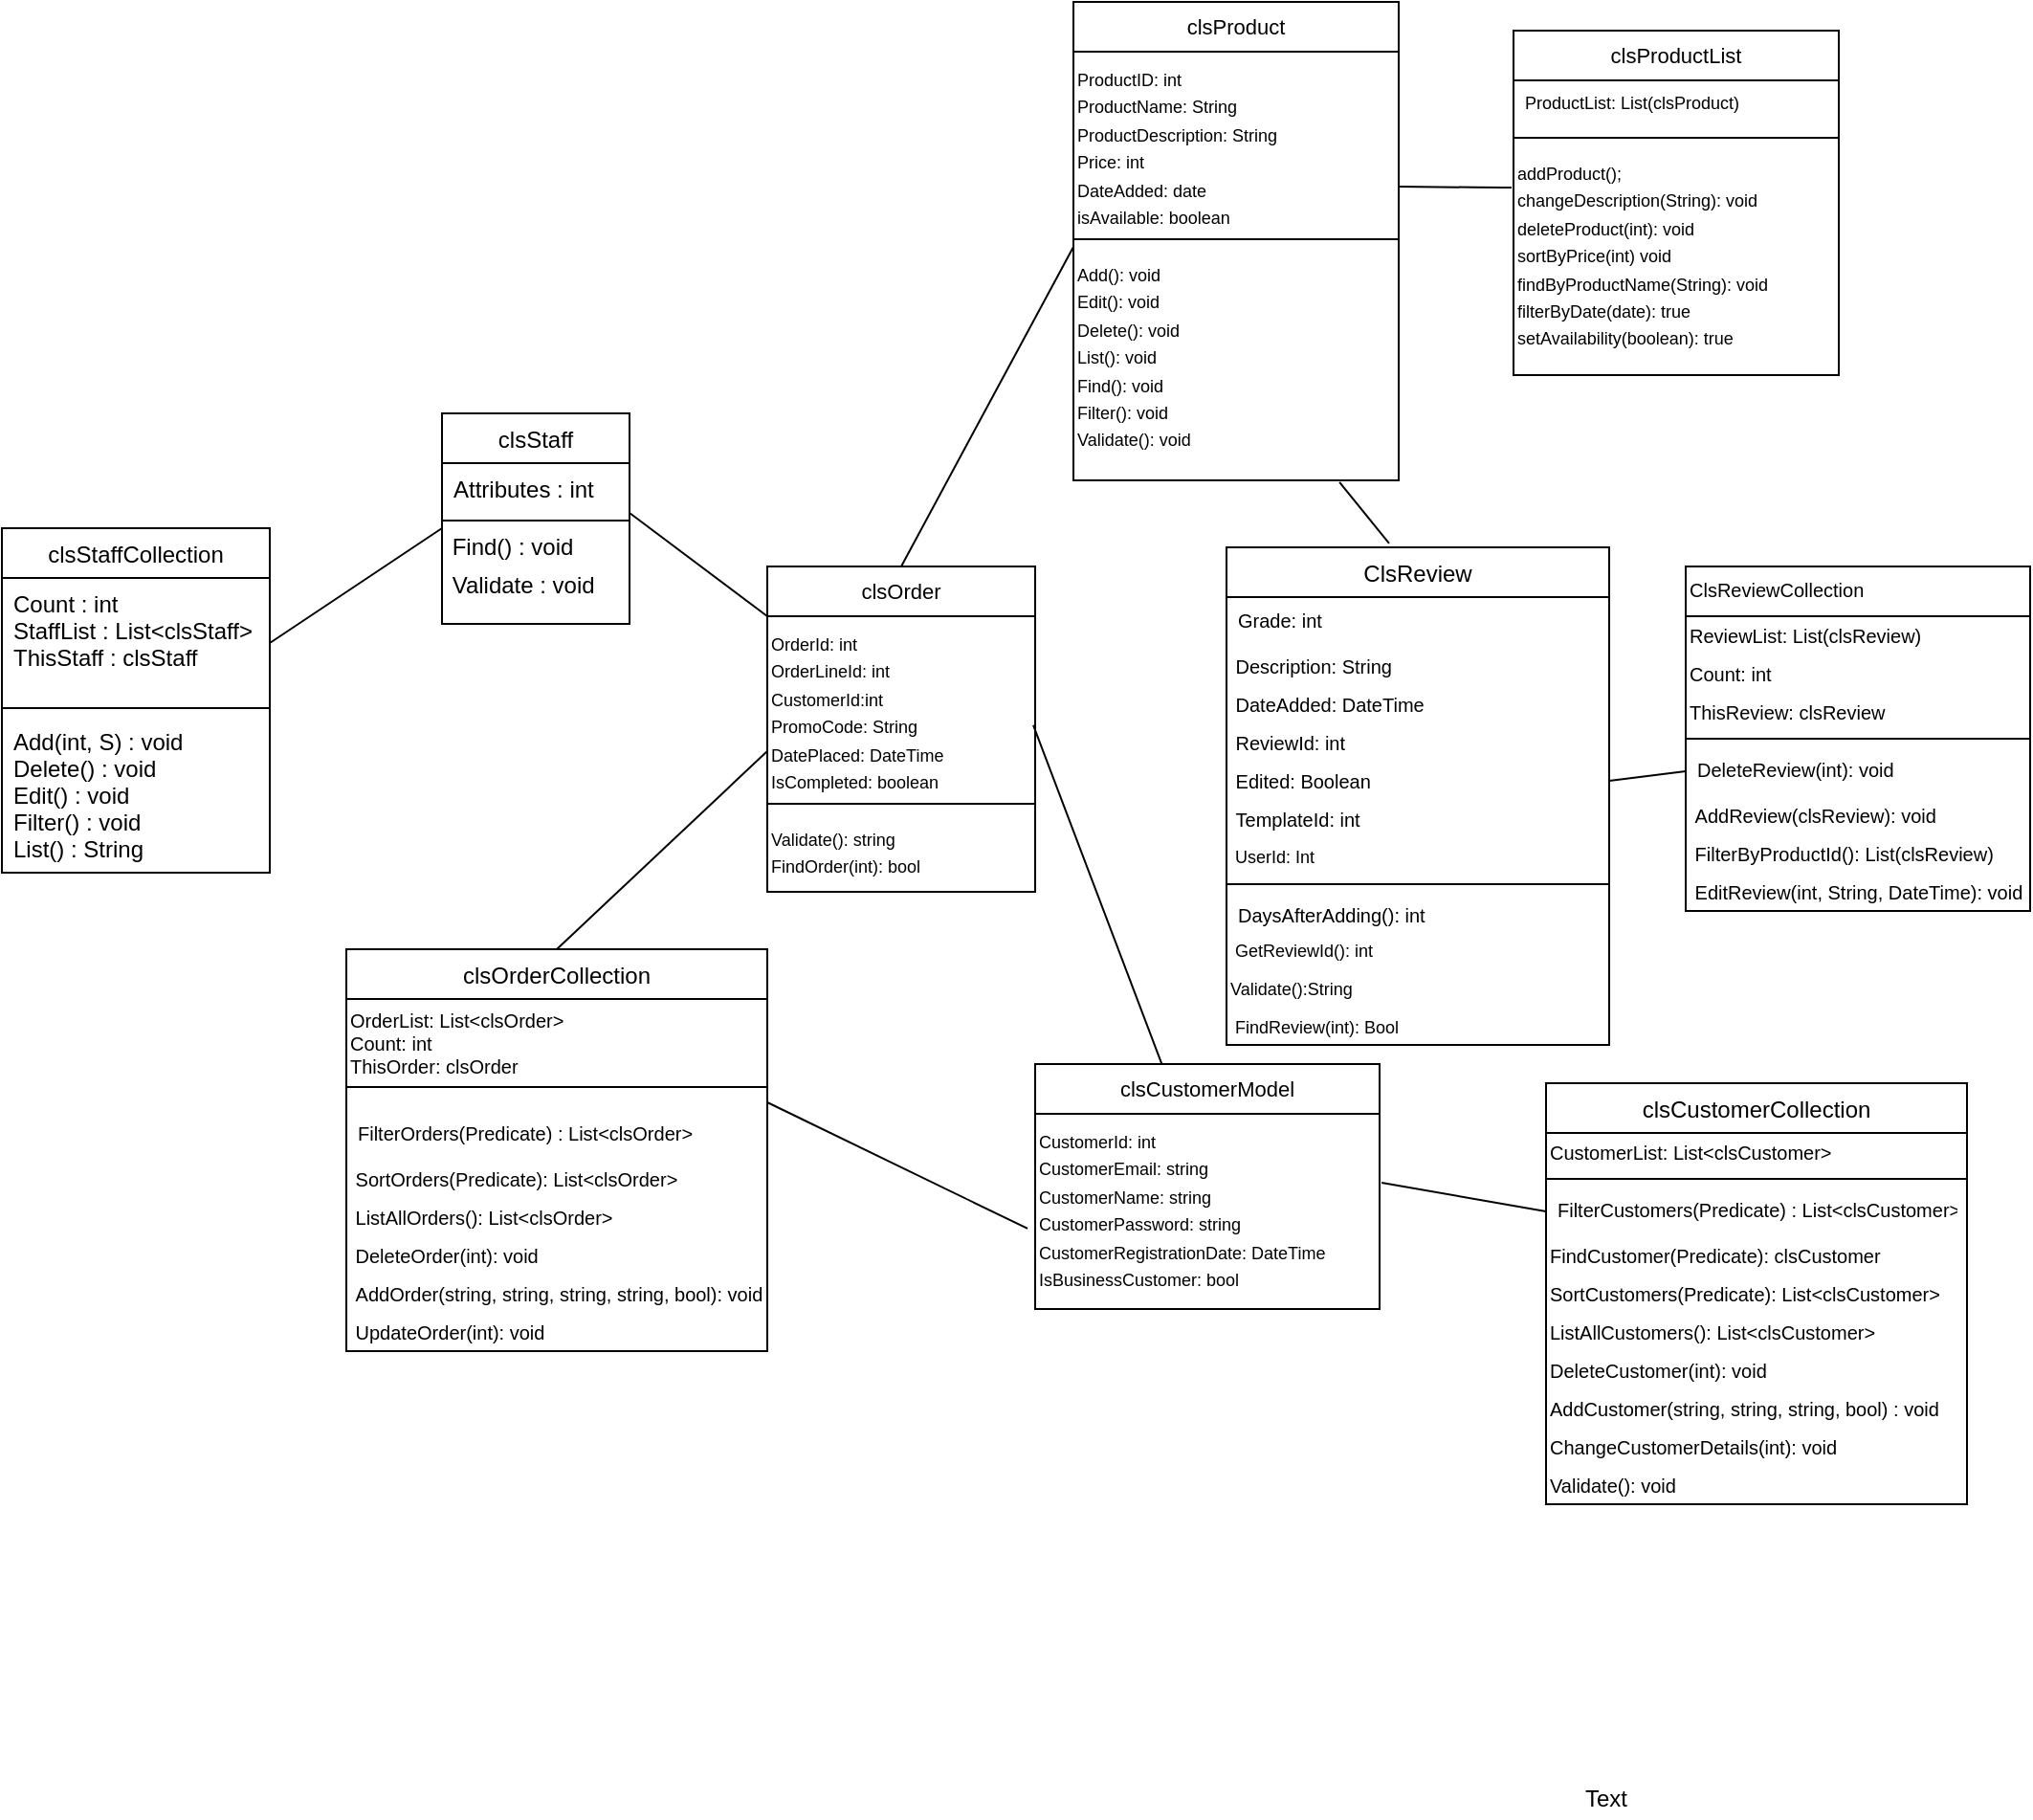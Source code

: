 <mxfile version="12.9.3" type="github">
  <diagram id="C5RBs43oDa-KdzZeNtuy" name="Page-1">
    <mxGraphModel dx="1072" dy="1154" grid="1" gridSize="10" guides="1" tooltips="1" connect="1" arrows="1" fold="1" page="1" pageScale="1" pageWidth="827" pageHeight="1169" math="0" shadow="0">
      <root>
        <mxCell id="WIyWlLk6GJQsqaUBKTNV-0" />
        <mxCell id="WIyWlLk6GJQsqaUBKTNV-1" parent="WIyWlLk6GJQsqaUBKTNV-0" />
        <mxCell id="rqGKzN48RNuQm8lum-vM-20" value="Text" style="text;html=1;align=center;verticalAlign=middle;resizable=0;points=[];autosize=1;" parent="WIyWlLk6GJQsqaUBKTNV-1" vertex="1">
          <mxGeometry x="838" y="974" width="40" height="20" as="geometry" />
        </mxCell>
        <mxCell id="6g3wA8Tm59BsAZH6wKkw-4" value="clsProductList" style="swimlane;fontStyle=0;align=center;verticalAlign=top;childLayout=stackLayout;horizontal=1;startSize=26;horizontalStack=0;resizeParent=1;resizeLast=0;collapsible=1;marginBottom=0;rounded=0;shadow=0;strokeWidth=1;fontSize=11;" parent="WIyWlLk6GJQsqaUBKTNV-1" vertex="1">
          <mxGeometry x="810" y="60" width="170" height="180" as="geometry">
            <mxRectangle x="340" y="380" width="170" height="26" as="alternateBounds" />
          </mxGeometry>
        </mxCell>
        <mxCell id="6g3wA8Tm59BsAZH6wKkw-5" value="ProductList: List(clsProduct)" style="text;align=left;verticalAlign=top;spacingLeft=4;spacingRight=4;overflow=hidden;rotatable=0;points=[[0,0.5],[1,0.5]];portConstraint=eastwest;fontSize=9;" parent="6g3wA8Tm59BsAZH6wKkw-4" vertex="1">
          <mxGeometry y="26" width="170" height="26" as="geometry" />
        </mxCell>
        <mxCell id="6g3wA8Tm59BsAZH6wKkw-6" value="" style="line;html=1;strokeWidth=1;align=left;verticalAlign=middle;spacingTop=-1;spacingLeft=3;spacingRight=3;rotatable=0;labelPosition=right;points=[];portConstraint=eastwest;" parent="6g3wA8Tm59BsAZH6wKkw-4" vertex="1">
          <mxGeometry y="52" width="170" height="8" as="geometry" />
        </mxCell>
        <mxCell id="6g3wA8Tm59BsAZH6wKkw-7" value="&lt;font style=&quot;font-size: 9px&quot;&gt;addProduct();&lt;br&gt;changeDescription(String): void&lt;br&gt;deleteProduct(int): void&lt;br&gt;sortByPrice(int) void&lt;br&gt;findByProductName(String): void&lt;br&gt;filterByDate(date): true&lt;br&gt;setAvailability(boolean): true&lt;br&gt;&lt;/font&gt;" style="text;html=1;" parent="6g3wA8Tm59BsAZH6wKkw-4" vertex="1">
          <mxGeometry y="60" width="170" height="80" as="geometry" />
        </mxCell>
        <mxCell id="6g3wA8Tm59BsAZH6wKkw-0" value="clsProduct" style="swimlane;fontStyle=0;align=center;verticalAlign=top;childLayout=stackLayout;horizontal=1;startSize=26;horizontalStack=0;resizeParent=1;resizeLast=0;collapsible=1;marginBottom=0;rounded=0;shadow=0;strokeWidth=1;fontSize=11;" parent="WIyWlLk6GJQsqaUBKTNV-1" vertex="1">
          <mxGeometry x="580" y="45" width="170" height="250" as="geometry">
            <mxRectangle x="130" y="380" width="160" height="26" as="alternateBounds" />
          </mxGeometry>
        </mxCell>
        <mxCell id="6g3wA8Tm59BsAZH6wKkw-1" value="&lt;font style=&quot;font-size: 9px&quot;&gt;ProductID: int&lt;br&gt;ProductName: String&lt;br&gt;ProductDescription: String&lt;br&gt;Price: int&lt;br&gt;DateAdded: date&lt;br&gt;isAvailable: boolean&lt;br&gt;&lt;br&gt;&lt;/font&gt;" style="text;html=1;" parent="6g3wA8Tm59BsAZH6wKkw-0" vertex="1">
          <mxGeometry y="26" width="170" height="94" as="geometry" />
        </mxCell>
        <mxCell id="6g3wA8Tm59BsAZH6wKkw-2" value="" style="line;html=1;strokeWidth=1;align=left;verticalAlign=middle;spacingTop=-1;spacingLeft=3;spacingRight=3;rotatable=0;labelPosition=right;points=[];portConstraint=eastwest;" parent="6g3wA8Tm59BsAZH6wKkw-0" vertex="1">
          <mxGeometry y="120" width="170" height="8" as="geometry" />
        </mxCell>
        <mxCell id="6g3wA8Tm59BsAZH6wKkw-3" value="&lt;font style=&quot;font-size: 9px&quot;&gt;Add(): void&lt;br&gt;Edit(): void&lt;br&gt;Delete(): void&lt;br&gt;List(): void&lt;br&gt;Find(): void&lt;br&gt;Filter(): void&lt;br&gt;Validate(): void&lt;br&gt;&lt;/font&gt;" style="text;html=1;" parent="6g3wA8Tm59BsAZH6wKkw-0" vertex="1">
          <mxGeometry y="128" width="170" height="122" as="geometry" />
        </mxCell>
        <mxCell id="srNsEF7gDBqIHiU0It8e-0" value="" style="endArrow=none;html=1;exitX=1;exitY=0.75;exitDx=0;exitDy=0;" edge="1" parent="WIyWlLk6GJQsqaUBKTNV-1" source="6g3wA8Tm59BsAZH6wKkw-1">
          <mxGeometry width="50" height="50" relative="1" as="geometry">
            <mxPoint x="750" y="170" as="sourcePoint" />
            <mxPoint x="809" y="142" as="targetPoint" />
            <Array as="points">
              <mxPoint x="800" y="142" />
            </Array>
          </mxGeometry>
        </mxCell>
        <mxCell id="srNsEF7gDBqIHiU0It8e-1" value="" style="endArrow=none;html=1;entryX=0;entryY=0.5;entryDx=0;entryDy=0;exitX=1.006;exitY=0.383;exitDx=0;exitDy=0;exitPerimeter=0;" edge="1" parent="WIyWlLk6GJQsqaUBKTNV-1" source="r3yyz2FJ0WJUD2Cwhg8p-1" target="r3yyz2FJ0WJUD2Cwhg8p-7">
          <mxGeometry width="50" height="50" relative="1" as="geometry">
            <mxPoint x="740" y="500" as="sourcePoint" />
            <mxPoint x="790" y="450" as="targetPoint" />
          </mxGeometry>
        </mxCell>
        <mxCell id="srNsEF7gDBqIHiU0It8e-2" value="" style="endArrow=none;html=1;entryX=0;entryY=0.75;entryDx=0;entryDy=0;" edge="1" parent="WIyWlLk6GJQsqaUBKTNV-1" target="rqGKzN48RNuQm8lum-vM-2">
          <mxGeometry width="50" height="50" relative="1" as="geometry">
            <mxPoint x="310" y="540" as="sourcePoint" />
            <mxPoint x="360" y="490" as="targetPoint" />
          </mxGeometry>
        </mxCell>
        <mxCell id="srNsEF7gDBqIHiU0It8e-5" value="" style="endArrow=none;html=1;entryX=0;entryY=0;entryDx=0;entryDy=0;entryPerimeter=0;" edge="1" parent="WIyWlLk6GJQsqaUBKTNV-1" target="5dhsF2KvYgqkiXQO9fp8-1">
          <mxGeometry width="50" height="50" relative="1" as="geometry">
            <mxPoint x="160" y="380" as="sourcePoint" />
            <mxPoint x="240" y="320" as="targetPoint" />
          </mxGeometry>
        </mxCell>
        <mxCell id="srNsEF7gDBqIHiU0It8e-7" value="" style="endArrow=none;html=1;entryX=0;entryY=0;entryDx=0;entryDy=0;" edge="1" parent="WIyWlLk6GJQsqaUBKTNV-1" target="6g3wA8Tm59BsAZH6wKkw-3">
          <mxGeometry width="50" height="50" relative="1" as="geometry">
            <mxPoint x="490" y="340" as="sourcePoint" />
            <mxPoint x="540" y="290" as="targetPoint" />
          </mxGeometry>
        </mxCell>
        <mxCell id="srNsEF7gDBqIHiU0It8e-9" value="" style="endArrow=none;html=1;exitX=0.467;exitY=0;exitDx=0;exitDy=0;exitPerimeter=0;entryX=0.993;entryY=0.606;entryDx=0;entryDy=0;entryPerimeter=0;" edge="1" parent="WIyWlLk6GJQsqaUBKTNV-1" source="r3yyz2FJ0WJUD2Cwhg8p-0" target="rqGKzN48RNuQm8lum-vM-2">
          <mxGeometry width="50" height="50" relative="1" as="geometry">
            <mxPoint x="525" y="570" as="sourcePoint" />
            <mxPoint x="575" y="520" as="targetPoint" />
            <Array as="points">
              <mxPoint x="660" y="620" />
              <mxPoint x="630" y="610" />
            </Array>
          </mxGeometry>
        </mxCell>
        <mxCell id="srNsEF7gDBqIHiU0It8e-10" value="" style="endArrow=none;html=1;entryX=-0.022;entryY=0.638;entryDx=0;entryDy=0;entryPerimeter=0;" edge="1" parent="WIyWlLk6GJQsqaUBKTNV-1" target="r3yyz2FJ0WJUD2Cwhg8p-1">
          <mxGeometry width="50" height="50" relative="1" as="geometry">
            <mxPoint x="420" y="620" as="sourcePoint" />
            <mxPoint x="490" y="540" as="targetPoint" />
          </mxGeometry>
        </mxCell>
        <mxCell id="r3yyz2FJ0WJUD2Cwhg8p-0" value="clsCustomerModel" style="swimlane;fontStyle=0;align=center;verticalAlign=top;childLayout=stackLayout;horizontal=1;startSize=26;horizontalStack=0;resizeParent=1;resizeLast=0;collapsible=1;marginBottom=0;rounded=0;shadow=0;strokeWidth=1;fontSize=11;" parent="WIyWlLk6GJQsqaUBKTNV-1" vertex="1">
          <mxGeometry x="560" y="600" width="180" height="128" as="geometry">
            <mxRectangle x="130" y="380" width="160" height="26" as="alternateBounds" />
          </mxGeometry>
        </mxCell>
        <mxCell id="r3yyz2FJ0WJUD2Cwhg8p-1" value="&lt;font style=&quot;font-size: 9px&quot;&gt;CustomerId: int&lt;br&gt;CustomerEmail: string&lt;br&gt;CustomerName: string&lt;br&gt;CustomerPassword: string&lt;br&gt;CustomerRegistrationDate: DateTime&lt;br&gt;IsBusinessCustomer: bool&lt;br&gt;&lt;/font&gt;" style="text;html=1;" parent="r3yyz2FJ0WJUD2Cwhg8p-0" vertex="1">
          <mxGeometry y="26" width="180" height="94" as="geometry" />
        </mxCell>
        <mxCell id="r3yyz2FJ0WJUD2Cwhg8p-4" value="clsCustomerCollection" style="swimlane;fontStyle=0;align=center;verticalAlign=top;childLayout=stackLayout;horizontal=1;startSize=26;horizontalStack=0;resizeParent=1;resizeParentMax=0;resizeLast=0;collapsible=1;marginBottom=0;fontSize=12;" parent="WIyWlLk6GJQsqaUBKTNV-1" vertex="1">
          <mxGeometry x="827" y="610" width="220" height="220" as="geometry" />
        </mxCell>
        <mxCell id="r3yyz2FJ0WJUD2Cwhg8p-5" value="&lt;span style=&quot;white-space: nowrap ; font-size: 10px&quot;&gt;CustomerList: List&amp;lt;clsCustomer&amp;gt;&lt;/span&gt;" style="text;html=1;strokeColor=none;fillColor=none;align=left;verticalAlign=middle;whiteSpace=wrap;rounded=0;fontSize=10;" parent="r3yyz2FJ0WJUD2Cwhg8p-4" vertex="1">
          <mxGeometry y="26" width="220" height="20" as="geometry" />
        </mxCell>
        <mxCell id="r3yyz2FJ0WJUD2Cwhg8p-6" value="" style="line;strokeWidth=1;fillColor=none;align=left;verticalAlign=middle;spacingTop=-1;spacingLeft=3;spacingRight=3;rotatable=0;labelPosition=right;points=[];portConstraint=eastwest;" parent="r3yyz2FJ0WJUD2Cwhg8p-4" vertex="1">
          <mxGeometry y="46" width="220" height="8" as="geometry" />
        </mxCell>
        <mxCell id="r3yyz2FJ0WJUD2Cwhg8p-7" value="FilterCustomers(Predicate) : List&lt;clsCustomer&gt;" style="text;strokeColor=none;fillColor=none;align=left;verticalAlign=top;spacingLeft=4;spacingRight=4;overflow=hidden;rotatable=0;points=[[0,0.5],[1,0.5]];portConstraint=eastwest;fontSize=10;" parent="r3yyz2FJ0WJUD2Cwhg8p-4" vertex="1">
          <mxGeometry y="54" width="220" height="26" as="geometry" />
        </mxCell>
        <mxCell id="r3yyz2FJ0WJUD2Cwhg8p-8" value="FindCustomer(Predicate): clsCustomer" style="text;html=1;strokeColor=none;fillColor=none;align=left;verticalAlign=middle;whiteSpace=wrap;rounded=0;fontSize=10;" parent="r3yyz2FJ0WJUD2Cwhg8p-4" vertex="1">
          <mxGeometry y="80" width="220" height="20" as="geometry" />
        </mxCell>
        <mxCell id="r3yyz2FJ0WJUD2Cwhg8p-9" value="SortCustomers(Predicate): List&amp;lt;clsCustomer&amp;gt;" style="text;html=1;strokeColor=none;fillColor=none;align=left;verticalAlign=middle;whiteSpace=wrap;rounded=0;fontSize=10;" parent="r3yyz2FJ0WJUD2Cwhg8p-4" vertex="1">
          <mxGeometry y="100" width="220" height="20" as="geometry" />
        </mxCell>
        <mxCell id="r3yyz2FJ0WJUD2Cwhg8p-10" value="ListAllCustomers(): List&amp;lt;clsCustomer&amp;gt;" style="text;html=1;strokeColor=none;fillColor=none;align=left;verticalAlign=middle;whiteSpace=wrap;rounded=0;fontSize=10;" parent="r3yyz2FJ0WJUD2Cwhg8p-4" vertex="1">
          <mxGeometry y="120" width="220" height="20" as="geometry" />
        </mxCell>
        <mxCell id="4teHySgLaA4iQlNJU0hd-2" value="DeleteCustomer(int): void" style="text;html=1;strokeColor=none;fillColor=none;align=left;verticalAlign=middle;whiteSpace=wrap;rounded=0;fontSize=10;" parent="r3yyz2FJ0WJUD2Cwhg8p-4" vertex="1">
          <mxGeometry y="140" width="220" height="20" as="geometry" />
        </mxCell>
        <mxCell id="4teHySgLaA4iQlNJU0hd-3" value="AddCustomer(string, string, string, bool) : void" style="text;html=1;strokeColor=none;fillColor=none;align=left;verticalAlign=middle;whiteSpace=wrap;rounded=0;fontSize=10;" parent="r3yyz2FJ0WJUD2Cwhg8p-4" vertex="1">
          <mxGeometry y="160" width="220" height="20" as="geometry" />
        </mxCell>
        <mxCell id="4teHySgLaA4iQlNJU0hd-4" value="ChangeCustomerDetails(int): void" style="text;html=1;strokeColor=none;fillColor=none;align=left;verticalAlign=middle;whiteSpace=wrap;rounded=0;fontSize=10;" parent="r3yyz2FJ0WJUD2Cwhg8p-4" vertex="1">
          <mxGeometry y="180" width="220" height="20" as="geometry" />
        </mxCell>
        <mxCell id="4teHySgLaA4iQlNJU0hd-5" value="Validate(): void" style="text;html=1;strokeColor=none;fillColor=none;align=left;verticalAlign=middle;whiteSpace=wrap;rounded=0;fontSize=10;" parent="r3yyz2FJ0WJUD2Cwhg8p-4" vertex="1">
          <mxGeometry y="200" width="220" height="20" as="geometry" />
        </mxCell>
        <mxCell id="rqGKzN48RNuQm8lum-vM-1" value="clsOrder" style="swimlane;fontStyle=0;align=center;verticalAlign=top;childLayout=stackLayout;horizontal=1;startSize=26;horizontalStack=0;resizeParent=1;resizeLast=0;collapsible=1;marginBottom=0;rounded=0;shadow=0;strokeWidth=1;fontSize=11;" parent="WIyWlLk6GJQsqaUBKTNV-1" vertex="1">
          <mxGeometry x="420" y="340" width="140" height="170" as="geometry">
            <mxRectangle x="130" y="380" width="160" height="26" as="alternateBounds" />
          </mxGeometry>
        </mxCell>
        <mxCell id="rqGKzN48RNuQm8lum-vM-2" value="&lt;font style=&quot;font-size: 9px&quot;&gt;OrderId: int&lt;br&gt;OrderLineId: int&lt;br&gt;CustomerId:int&lt;br&gt;PromoCode: String&lt;br&gt;DatePlaced: DateTime&lt;br&gt;IsCompleted: boolean&lt;br&gt;&lt;br&gt;&lt;/font&gt;" style="text;html=1;" parent="rqGKzN48RNuQm8lum-vM-1" vertex="1">
          <mxGeometry y="26" width="140" height="94" as="geometry" />
        </mxCell>
        <mxCell id="rqGKzN48RNuQm8lum-vM-3" value="" style="line;html=1;strokeWidth=1;align=left;verticalAlign=middle;spacingTop=-1;spacingLeft=3;spacingRight=3;rotatable=0;labelPosition=right;points=[];portConstraint=eastwest;" parent="rqGKzN48RNuQm8lum-vM-1" vertex="1">
          <mxGeometry y="120" width="140" height="8" as="geometry" />
        </mxCell>
        <mxCell id="rqGKzN48RNuQm8lum-vM-4" value="&lt;font style=&quot;font-size: 9px&quot;&gt;Validate(): string&lt;br&gt;FindOrder(int): bool&lt;br&gt;&lt;/font&gt;" style="text;html=1;" parent="rqGKzN48RNuQm8lum-vM-1" vertex="1">
          <mxGeometry y="128" width="140" height="42" as="geometry" />
        </mxCell>
        <mxCell id="rqGKzN48RNuQm8lum-vM-9" value="clsOrderCollection" style="swimlane;fontStyle=0;align=center;verticalAlign=top;childLayout=stackLayout;horizontal=1;startSize=26;horizontalStack=0;resizeParent=1;resizeParentMax=0;resizeLast=0;collapsible=1;marginBottom=0;fontSize=12;" parent="WIyWlLk6GJQsqaUBKTNV-1" vertex="1">
          <mxGeometry x="200" y="540" width="220" height="210" as="geometry" />
        </mxCell>
        <mxCell id="rqGKzN48RNuQm8lum-vM-10" value="&lt;span style=&quot;white-space: nowrap ; font-size: 10px&quot;&gt;&lt;br&gt;OrderList: List&amp;lt;clsOrder&amp;gt;&lt;br&gt;Count: int&lt;br&gt;ThisOrder: clsOrder&lt;br&gt;&lt;/span&gt;" style="text;html=1;strokeColor=none;fillColor=none;align=left;verticalAlign=middle;whiteSpace=wrap;rounded=0;fontSize=10;" parent="rqGKzN48RNuQm8lum-vM-9" vertex="1">
          <mxGeometry y="26" width="220" height="34" as="geometry" />
        </mxCell>
        <mxCell id="rqGKzN48RNuQm8lum-vM-11" value="" style="line;strokeWidth=1;fillColor=none;align=left;verticalAlign=middle;spacingTop=-1;spacingLeft=3;spacingRight=3;rotatable=0;labelPosition=right;points=[];portConstraint=eastwest;" parent="rqGKzN48RNuQm8lum-vM-9" vertex="1">
          <mxGeometry y="60" width="220" height="24" as="geometry" />
        </mxCell>
        <mxCell id="rqGKzN48RNuQm8lum-vM-12" value="FilterOrders(Predicate) : List&lt;clsOrder&gt;" style="text;strokeColor=none;fillColor=none;align=left;verticalAlign=top;spacingLeft=4;spacingRight=4;overflow=hidden;rotatable=0;points=[[0,0.5],[1,0.5]];portConstraint=eastwest;fontSize=10;" parent="rqGKzN48RNuQm8lum-vM-9" vertex="1">
          <mxGeometry y="84" width="220" height="26" as="geometry" />
        </mxCell>
        <mxCell id="rqGKzN48RNuQm8lum-vM-14" value="&amp;nbsp;SortOrders(Predicate): List&amp;lt;clsOrder&amp;gt;" style="text;html=1;strokeColor=none;fillColor=none;align=left;verticalAlign=middle;whiteSpace=wrap;rounded=0;fontSize=10;" parent="rqGKzN48RNuQm8lum-vM-9" vertex="1">
          <mxGeometry y="110" width="220" height="20" as="geometry" />
        </mxCell>
        <mxCell id="rqGKzN48RNuQm8lum-vM-15" value="&amp;nbsp;ListAllOrders(): List&amp;lt;clsOrder&amp;gt;" style="text;html=1;strokeColor=none;fillColor=none;align=left;verticalAlign=middle;whiteSpace=wrap;rounded=0;fontSize=10;" parent="rqGKzN48RNuQm8lum-vM-9" vertex="1">
          <mxGeometry y="130" width="220" height="20" as="geometry" />
        </mxCell>
        <mxCell id="rqGKzN48RNuQm8lum-vM-16" value="&amp;nbsp;DeleteOrder(int): void" style="text;html=1;strokeColor=none;fillColor=none;align=left;verticalAlign=middle;whiteSpace=wrap;rounded=0;fontSize=10;" parent="rqGKzN48RNuQm8lum-vM-9" vertex="1">
          <mxGeometry y="150" width="220" height="20" as="geometry" />
        </mxCell>
        <mxCell id="rqGKzN48RNuQm8lum-vM-17" value="&amp;nbsp;AddOrder(string, string, string, string, bool): void" style="text;html=1;strokeColor=none;fillColor=none;align=left;verticalAlign=middle;whiteSpace=wrap;rounded=0;fontSize=10;" parent="rqGKzN48RNuQm8lum-vM-9" vertex="1">
          <mxGeometry y="170" width="220" height="20" as="geometry" />
        </mxCell>
        <mxCell id="rqGKzN48RNuQm8lum-vM-18" value="&amp;nbsp;UpdateOrder(int): void" style="text;html=1;strokeColor=none;fillColor=none;align=left;verticalAlign=middle;whiteSpace=wrap;rounded=0;fontSize=10;" parent="rqGKzN48RNuQm8lum-vM-9" vertex="1">
          <mxGeometry y="190" width="220" height="20" as="geometry" />
        </mxCell>
        <mxCell id="zr9I7Tr6pkjSFJ7Eo5gw-5" value="ClsReview" style="swimlane;fontStyle=0;align=center;verticalAlign=top;childLayout=stackLayout;horizontal=1;startSize=26;horizontalStack=0;resizeParent=1;resizeParentMax=0;resizeLast=0;collapsible=1;marginBottom=0;" parent="WIyWlLk6GJQsqaUBKTNV-1" vertex="1">
          <mxGeometry x="660" y="330" width="200" height="260" as="geometry" />
        </mxCell>
        <mxCell id="zr9I7Tr6pkjSFJ7Eo5gw-6" value="Grade: int&#xa;" style="text;strokeColor=none;fillColor=none;align=left;verticalAlign=top;spacingLeft=4;spacingRight=4;overflow=hidden;rotatable=0;points=[[0,0.5],[1,0.5]];portConstraint=eastwest;fontSize=10;" parent="zr9I7Tr6pkjSFJ7Eo5gw-5" vertex="1">
          <mxGeometry y="26" width="200" height="26" as="geometry" />
        </mxCell>
        <mxCell id="zr9I7Tr6pkjSFJ7Eo5gw-10" value="&amp;nbsp;Description: String" style="text;html=1;strokeColor=none;fillColor=none;align=left;verticalAlign=middle;whiteSpace=wrap;rounded=0;fontSize=10;" parent="zr9I7Tr6pkjSFJ7Eo5gw-5" vertex="1">
          <mxGeometry y="52" width="200" height="20" as="geometry" />
        </mxCell>
        <mxCell id="zr9I7Tr6pkjSFJ7Eo5gw-11" value="&amp;nbsp;DateAdded: DateTime" style="text;html=1;strokeColor=none;fillColor=none;align=left;verticalAlign=middle;whiteSpace=wrap;rounded=0;fontSize=10;" parent="zr9I7Tr6pkjSFJ7Eo5gw-5" vertex="1">
          <mxGeometry y="72" width="200" height="20" as="geometry" />
        </mxCell>
        <mxCell id="zr9I7Tr6pkjSFJ7Eo5gw-13" value="&amp;nbsp;ReviewId: int" style="text;html=1;strokeColor=none;fillColor=none;align=left;verticalAlign=middle;whiteSpace=wrap;rounded=0;fontSize=10;" parent="zr9I7Tr6pkjSFJ7Eo5gw-5" vertex="1">
          <mxGeometry y="92" width="200" height="20" as="geometry" />
        </mxCell>
        <mxCell id="srNsEF7gDBqIHiU0It8e-8" value="" style="endArrow=none;html=1;entryX=0;entryY=0.5;entryDx=0;entryDy=0;" edge="1" parent="zr9I7Tr6pkjSFJ7Eo5gw-5" target="zr9I7Tr6pkjSFJ7Eo5gw-23">
          <mxGeometry width="50" height="50" relative="1" as="geometry">
            <mxPoint x="200" y="122" as="sourcePoint" />
            <mxPoint x="250" y="72" as="targetPoint" />
          </mxGeometry>
        </mxCell>
        <mxCell id="MXbbzvUp0wS9nQIhY3ox-0" value="&amp;nbsp;Edited: Boolean" style="text;html=1;strokeColor=none;fillColor=none;align=left;verticalAlign=middle;whiteSpace=wrap;rounded=0;fontSize=10;" parent="zr9I7Tr6pkjSFJ7Eo5gw-5" vertex="1">
          <mxGeometry y="112" width="200" height="20" as="geometry" />
        </mxCell>
        <mxCell id="MXbbzvUp0wS9nQIhY3ox-1" value="&amp;nbsp;TemplateId: int" style="text;html=1;strokeColor=none;fillColor=none;align=left;verticalAlign=middle;whiteSpace=wrap;rounded=0;fontSize=10;" parent="zr9I7Tr6pkjSFJ7Eo5gw-5" vertex="1">
          <mxGeometry y="132" width="200" height="20" as="geometry" />
        </mxCell>
        <mxCell id="bg_SWQ_HcesArbWP40q1-0" value="&amp;nbsp;UserId: Int" style="text;html=1;strokeColor=none;fillColor=none;align=left;verticalAlign=middle;whiteSpace=wrap;rounded=0;fontSize=9;" parent="zr9I7Tr6pkjSFJ7Eo5gw-5" vertex="1">
          <mxGeometry y="152" width="200" height="20" as="geometry" />
        </mxCell>
        <mxCell id="zr9I7Tr6pkjSFJ7Eo5gw-7" value="" style="line;strokeWidth=1;fillColor=none;align=left;verticalAlign=middle;spacingTop=-1;spacingLeft=3;spacingRight=3;rotatable=0;labelPosition=right;points=[];portConstraint=eastwest;" parent="zr9I7Tr6pkjSFJ7Eo5gw-5" vertex="1">
          <mxGeometry y="172" width="200" height="8" as="geometry" />
        </mxCell>
        <mxCell id="zr9I7Tr6pkjSFJ7Eo5gw-8" value="DaysAfterAdding(): int" style="text;strokeColor=none;fillColor=none;align=left;verticalAlign=top;spacingLeft=4;spacingRight=4;overflow=hidden;rotatable=0;points=[[0,0.5],[1,0.5]];portConstraint=eastwest;fontSize=10;" parent="zr9I7Tr6pkjSFJ7Eo5gw-5" vertex="1">
          <mxGeometry y="180" width="200" height="20" as="geometry" />
        </mxCell>
        <mxCell id="zr9I7Tr6pkjSFJ7Eo5gw-32" value="&lt;font style=&quot;font-size: 9px&quot;&gt;&amp;nbsp;GetReviewId(): int&lt;br&gt;&lt;/font&gt;" style="text;html=1;strokeColor=none;fillColor=none;align=left;verticalAlign=middle;whiteSpace=wrap;rounded=0;fontSize=12;" parent="zr9I7Tr6pkjSFJ7Eo5gw-5" vertex="1">
          <mxGeometry y="200" width="200" height="20" as="geometry" />
        </mxCell>
        <mxCell id="srNsEF7gDBqIHiU0It8e-21" value="&lt;font style=&quot;font-size: 9px&quot;&gt;Validate():String&lt;/font&gt;" style="text;html=1;strokeColor=none;fillColor=none;align=left;verticalAlign=middle;whiteSpace=wrap;rounded=0;" vertex="1" parent="zr9I7Tr6pkjSFJ7Eo5gw-5">
          <mxGeometry y="220" width="200" height="20" as="geometry" />
        </mxCell>
        <mxCell id="srNsEF7gDBqIHiU0It8e-22" value="&lt;font style=&quot;font-size: 9px&quot;&gt;&amp;nbsp;FindReview(int): Bool&lt;/font&gt;" style="text;html=1;strokeColor=none;fillColor=none;align=left;verticalAlign=middle;whiteSpace=wrap;rounded=0;" vertex="1" parent="zr9I7Tr6pkjSFJ7Eo5gw-5">
          <mxGeometry y="240" width="200" height="20" as="geometry" />
        </mxCell>
        <mxCell id="zr9I7Tr6pkjSFJ7Eo5gw-20" value="ClsReviewCollection" style="swimlane;fontStyle=0;align=left;verticalAlign=top;childLayout=stackLayout;horizontal=1;startSize=26;horizontalStack=0;resizeParent=1;resizeParentMax=0;resizeLast=0;collapsible=1;marginBottom=0;fontSize=10;" parent="WIyWlLk6GJQsqaUBKTNV-1" vertex="1">
          <mxGeometry x="900" y="340" width="180" height="180" as="geometry" />
        </mxCell>
        <mxCell id="zr9I7Tr6pkjSFJ7Eo5gw-24" value="&lt;span style=&quot;white-space: nowrap; font-size: 10px;&quot;&gt;ReviewList: List(clsReview)&lt;/span&gt;" style="text;html=1;strokeColor=none;fillColor=none;align=left;verticalAlign=middle;whiteSpace=wrap;rounded=0;fontSize=10;" parent="zr9I7Tr6pkjSFJ7Eo5gw-20" vertex="1">
          <mxGeometry y="26" width="180" height="20" as="geometry" />
        </mxCell>
        <mxCell id="EvdGuRepm_XFi4fJ3UBG-0" value="Count: int" style="text;html=1;strokeColor=none;fillColor=none;align=left;verticalAlign=middle;whiteSpace=wrap;rounded=0;fontSize=10;" parent="zr9I7Tr6pkjSFJ7Eo5gw-20" vertex="1">
          <mxGeometry y="46" width="180" height="20" as="geometry" />
        </mxCell>
        <mxCell id="EvdGuRepm_XFi4fJ3UBG-1" value="ThisReview: clsReview" style="text;html=1;strokeColor=none;fillColor=none;align=left;verticalAlign=middle;whiteSpace=wrap;rounded=0;fontSize=10;" parent="zr9I7Tr6pkjSFJ7Eo5gw-20" vertex="1">
          <mxGeometry y="66" width="180" height="20" as="geometry" />
        </mxCell>
        <mxCell id="zr9I7Tr6pkjSFJ7Eo5gw-22" value="" style="line;strokeWidth=1;fillColor=none;align=left;verticalAlign=middle;spacingTop=-1;spacingLeft=3;spacingRight=3;rotatable=0;labelPosition=right;points=[];portConstraint=eastwest;" parent="zr9I7Tr6pkjSFJ7Eo5gw-20" vertex="1">
          <mxGeometry y="86" width="180" height="8" as="geometry" />
        </mxCell>
        <mxCell id="zr9I7Tr6pkjSFJ7Eo5gw-23" value="DeleteReview(int): void" style="text;strokeColor=none;fillColor=none;align=left;verticalAlign=top;spacingLeft=4;spacingRight=4;overflow=hidden;rotatable=0;points=[[0,0.5],[1,0.5]];portConstraint=eastwest;fontSize=10;" parent="zr9I7Tr6pkjSFJ7Eo5gw-20" vertex="1">
          <mxGeometry y="94" width="180" height="26" as="geometry" />
        </mxCell>
        <mxCell id="zr9I7Tr6pkjSFJ7Eo5gw-25" value="&amp;nbsp;AddReview(clsReview): void" style="text;html=1;strokeColor=none;fillColor=none;align=left;verticalAlign=middle;whiteSpace=wrap;rounded=0;fontSize=10;" parent="zr9I7Tr6pkjSFJ7Eo5gw-20" vertex="1">
          <mxGeometry y="120" width="180" height="20" as="geometry" />
        </mxCell>
        <mxCell id="zr9I7Tr6pkjSFJ7Eo5gw-30" value="&amp;nbsp;FilterByProductId(): List(clsReview)" style="text;html=1;strokeColor=none;fillColor=none;align=left;verticalAlign=middle;whiteSpace=wrap;rounded=0;fontSize=10;" parent="zr9I7Tr6pkjSFJ7Eo5gw-20" vertex="1">
          <mxGeometry y="140" width="180" height="20" as="geometry" />
        </mxCell>
        <mxCell id="zr9I7Tr6pkjSFJ7Eo5gw-12" value="&lt;font style=&quot;font-size: 10px&quot;&gt;&amp;nbsp;EditReview(int, String, DateTime): void&lt;/font&gt;" style="text;html=1;strokeColor=none;fillColor=none;align=left;verticalAlign=middle;whiteSpace=wrap;rounded=0;" parent="zr9I7Tr6pkjSFJ7Eo5gw-20" vertex="1">
          <mxGeometry y="160" width="180" height="20" as="geometry" />
        </mxCell>
        <mxCell id="zkfFHV4jXpPFQw0GAbJ--0" value="clsStaffCollection" style="swimlane;fontStyle=0;align=center;verticalAlign=top;childLayout=stackLayout;horizontal=1;startSize=26;horizontalStack=0;resizeParent=1;resizeLast=0;collapsible=1;marginBottom=0;rounded=0;shadow=0;strokeWidth=1;" parent="WIyWlLk6GJQsqaUBKTNV-1" vertex="1">
          <mxGeometry x="20" y="320" width="140" height="180" as="geometry">
            <mxRectangle x="230" y="140" width="160" height="26" as="alternateBounds" />
          </mxGeometry>
        </mxCell>
        <mxCell id="zkfFHV4jXpPFQw0GAbJ--2" value="Count : int&#xa;StaffList : List&lt;clsStaff&gt;&#xa;ThisStaff : clsStaff" style="text;align=left;verticalAlign=top;spacingLeft=4;spacingRight=4;overflow=hidden;rotatable=0;points=[[0,0.5],[1,0.5]];portConstraint=eastwest;rounded=0;shadow=0;html=0;" parent="zkfFHV4jXpPFQw0GAbJ--0" vertex="1">
          <mxGeometry y="26" width="140" height="64" as="geometry" />
        </mxCell>
        <mxCell id="zkfFHV4jXpPFQw0GAbJ--4" value="" style="line;html=1;strokeWidth=1;align=left;verticalAlign=middle;spacingTop=-1;spacingLeft=3;spacingRight=3;rotatable=0;labelPosition=right;points=[];portConstraint=eastwest;" parent="zkfFHV4jXpPFQw0GAbJ--0" vertex="1">
          <mxGeometry y="90" width="140" height="8" as="geometry" />
        </mxCell>
        <mxCell id="zkfFHV4jXpPFQw0GAbJ--5" value="Add(int, S) : void&#xa;Delete() : void&#xa;Edit() : void&#xa;Filter() : void&#xa;List() : String" style="text;align=left;verticalAlign=top;spacingLeft=4;spacingRight=4;overflow=hidden;rotatable=0;points=[[0,0.5],[1,0.5]];portConstraint=eastwest;" parent="zkfFHV4jXpPFQw0GAbJ--0" vertex="1">
          <mxGeometry y="98" width="140" height="82" as="geometry" />
        </mxCell>
        <mxCell id="zr9I7Tr6pkjSFJ7Eo5gw-0" style="edgeStyle=orthogonalEdgeStyle;rounded=0;orthogonalLoop=1;jettySize=auto;html=1;exitX=1;exitY=0.5;exitDx=0;exitDy=0;" parent="zkfFHV4jXpPFQw0GAbJ--0" source="zkfFHV4jXpPFQw0GAbJ--2" target="zkfFHV4jXpPFQw0GAbJ--2" edge="1">
          <mxGeometry relative="1" as="geometry" />
        </mxCell>
        <mxCell id="zr9I7Tr6pkjSFJ7Eo5gw-1" style="edgeStyle=orthogonalEdgeStyle;rounded=0;orthogonalLoop=1;jettySize=auto;html=1;exitX=1;exitY=0.5;exitDx=0;exitDy=0;" parent="zkfFHV4jXpPFQw0GAbJ--0" source="zkfFHV4jXpPFQw0GAbJ--5" target="zkfFHV4jXpPFQw0GAbJ--5" edge="1">
          <mxGeometry relative="1" as="geometry" />
        </mxCell>
        <mxCell id="zkfFHV4jXpPFQw0GAbJ--17" value="clsStaff" style="swimlane;fontStyle=0;align=center;verticalAlign=top;childLayout=stackLayout;horizontal=1;startSize=26;horizontalStack=0;resizeParent=1;resizeLast=0;collapsible=1;marginBottom=0;rounded=0;shadow=0;strokeWidth=1;" parent="WIyWlLk6GJQsqaUBKTNV-1" vertex="1">
          <mxGeometry x="250" y="260" width="98" height="110" as="geometry">
            <mxRectangle x="550" y="140" width="160" height="26" as="alternateBounds" />
          </mxGeometry>
        </mxCell>
        <mxCell id="zkfFHV4jXpPFQw0GAbJ--19" value="Attributes : int" style="text;align=left;verticalAlign=top;spacingLeft=4;spacingRight=4;overflow=hidden;rotatable=0;points=[[0,0.5],[1,0.5]];portConstraint=eastwest;rounded=0;shadow=0;html=0;" parent="zkfFHV4jXpPFQw0GAbJ--17" vertex="1">
          <mxGeometry y="26" width="98" height="26" as="geometry" />
        </mxCell>
        <mxCell id="srNsEF7gDBqIHiU0It8e-6" value="" style="endArrow=none;html=1;entryX=0;entryY=0;entryDx=0;entryDy=0;" edge="1" parent="zkfFHV4jXpPFQw0GAbJ--17" target="rqGKzN48RNuQm8lum-vM-2">
          <mxGeometry width="50" height="50" relative="1" as="geometry">
            <mxPoint x="98" y="52" as="sourcePoint" />
            <mxPoint x="148" y="2" as="targetPoint" />
          </mxGeometry>
        </mxCell>
        <mxCell id="zkfFHV4jXpPFQw0GAbJ--23" value="" style="line;html=1;strokeWidth=1;align=left;verticalAlign=middle;spacingTop=-1;spacingLeft=3;spacingRight=3;rotatable=0;labelPosition=right;points=[];portConstraint=eastwest;" parent="zkfFHV4jXpPFQw0GAbJ--17" vertex="1">
          <mxGeometry y="52" width="98" height="8" as="geometry" />
        </mxCell>
        <mxCell id="5dhsF2KvYgqkiXQO9fp8-1" value="&amp;nbsp;Find() : void" style="text;html=1;strokeColor=none;fillColor=none;align=left;verticalAlign=middle;whiteSpace=wrap;rounded=0;" parent="zkfFHV4jXpPFQw0GAbJ--17" vertex="1">
          <mxGeometry y="60" width="98" height="20" as="geometry" />
        </mxCell>
        <mxCell id="5dhsF2KvYgqkiXQO9fp8-2" value="&amp;nbsp;Validate : void" style="text;html=1;strokeColor=none;fillColor=none;align=left;verticalAlign=middle;whiteSpace=wrap;rounded=0;" parent="zkfFHV4jXpPFQw0GAbJ--17" vertex="1">
          <mxGeometry y="80" width="98" height="20" as="geometry" />
        </mxCell>
        <mxCell id="srNsEF7gDBqIHiU0It8e-23" value="" style="endArrow=none;html=1;entryX=0.818;entryY=1.008;entryDx=0;entryDy=0;entryPerimeter=0;exitX=0.425;exitY=-0.008;exitDx=0;exitDy=0;exitPerimeter=0;" edge="1" parent="WIyWlLk6GJQsqaUBKTNV-1" source="zr9I7Tr6pkjSFJ7Eo5gw-5" target="6g3wA8Tm59BsAZH6wKkw-3">
          <mxGeometry width="50" height="50" relative="1" as="geometry">
            <mxPoint x="710" y="340" as="sourcePoint" />
            <mxPoint x="760" y="290" as="targetPoint" />
          </mxGeometry>
        </mxCell>
      </root>
    </mxGraphModel>
  </diagram>
</mxfile>
